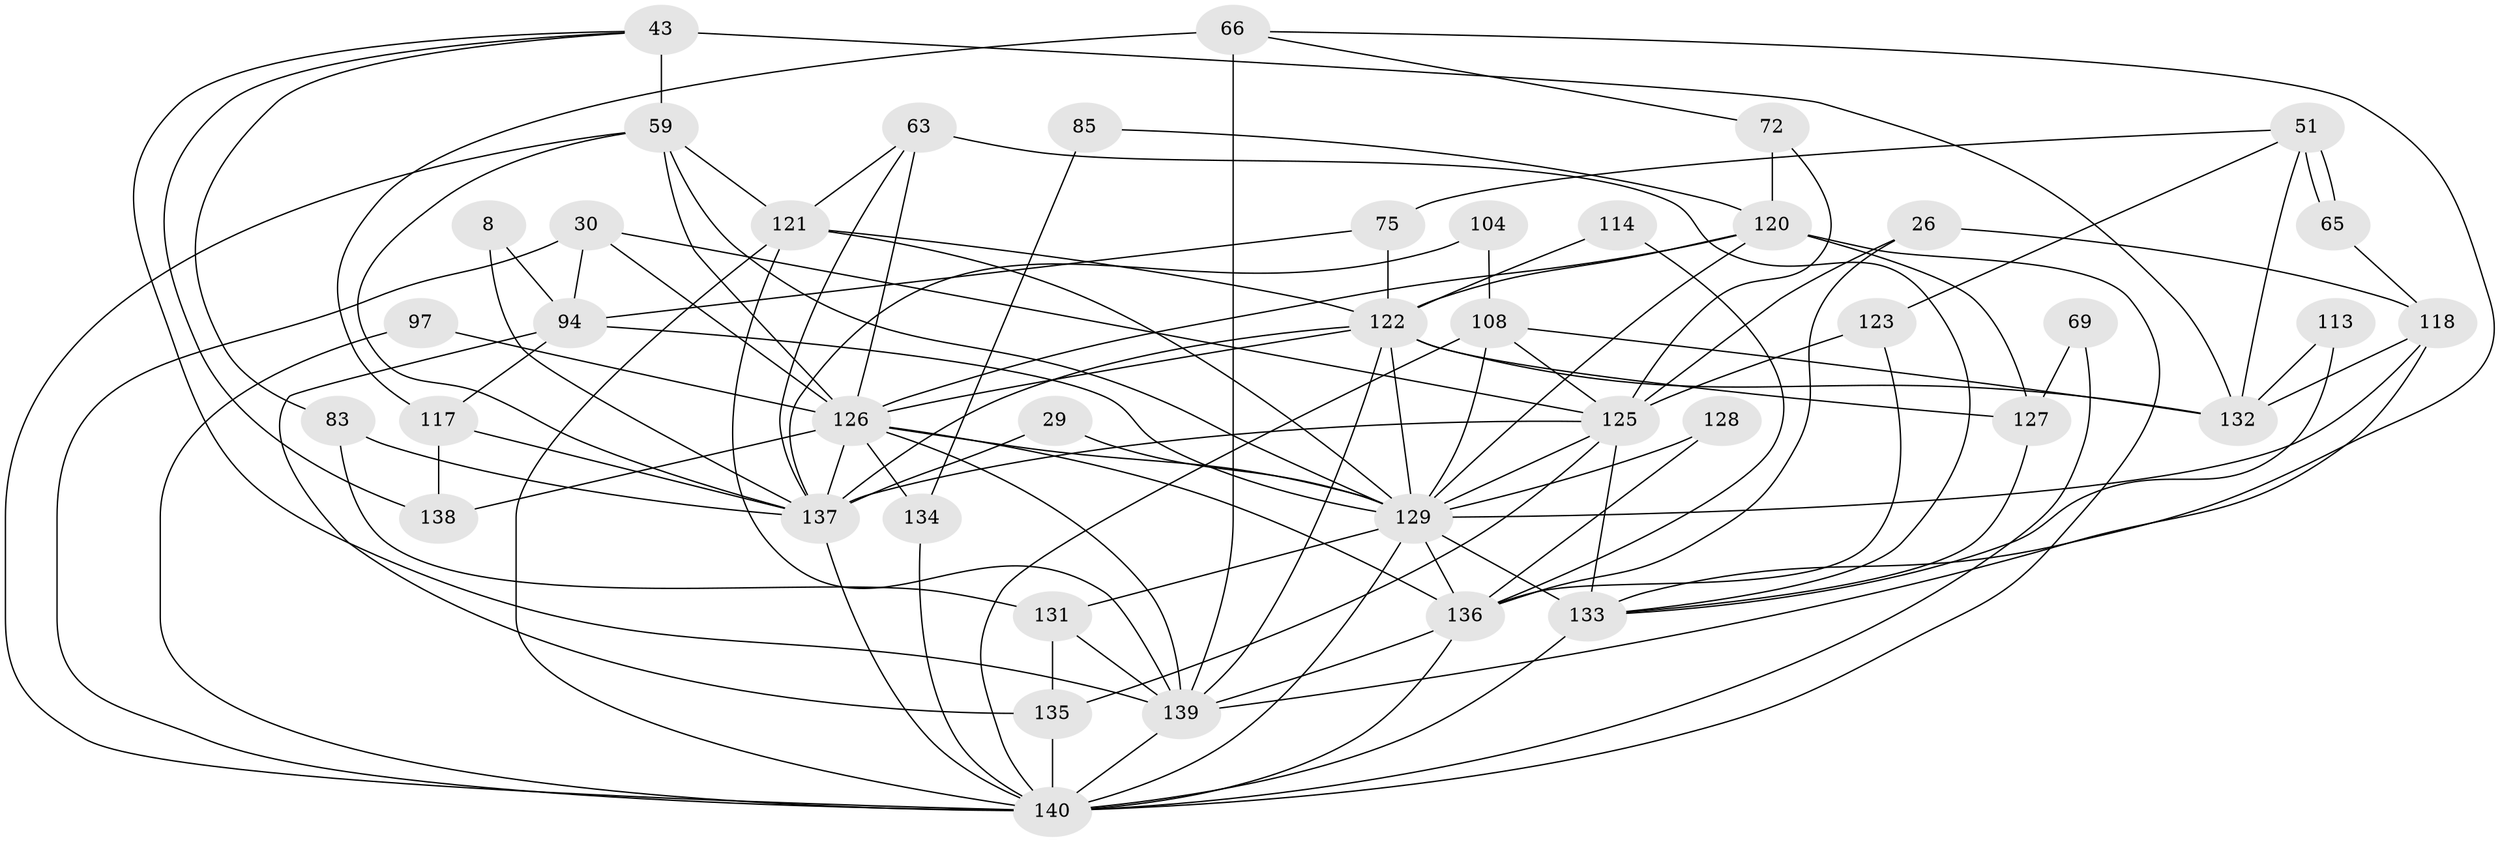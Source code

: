 // original degree distribution, {2: 0.14285714285714285, 4: 0.32142857142857145, 5: 0.15, 3: 0.2357142857142857, 6: 0.1, 8: 0.02142857142857143, 7: 0.02857142857142857}
// Generated by graph-tools (version 1.1) at 2025/52/03/04/25 21:52:26]
// undirected, 42 vertices, 108 edges
graph export_dot {
graph [start="1"]
  node [color=gray90,style=filled];
  8;
  26 [super="+16"];
  29;
  30;
  43 [super="+36"];
  51;
  59 [super="+39+46+58"];
  63;
  65 [super="+19"];
  66 [super="+37"];
  69;
  72;
  75;
  83;
  85;
  94 [super="+15"];
  97;
  104;
  108 [super="+91"];
  113;
  114;
  117;
  118 [super="+14"];
  120 [super="+25+27+56"];
  121 [super="+64"];
  122 [super="+84+70+87+109+119"];
  123 [super="+33"];
  125 [super="+103+40"];
  126 [super="+76+41+116"];
  127 [super="+100"];
  128;
  129 [super="+110+107+115+124"];
  131;
  132 [super="+96+112"];
  133 [super="+74+92"];
  134 [super="+102"];
  135 [super="+31"];
  136 [super="+13+98+111"];
  137 [super="+61+57+28+81+68"];
  138;
  139 [super="+93"];
  140 [super="+99+80+130"];
  8 -- 94;
  8 -- 137;
  26 -- 125;
  26 -- 118 [weight=2];
  26 -- 136 [weight=2];
  29 -- 137;
  29 -- 129;
  30 -- 94 [weight=2];
  30 -- 126;
  30 -- 140;
  30 -- 125;
  43 -- 83;
  43 -- 138;
  43 -- 59 [weight=3];
  43 -- 132;
  43 -- 139;
  51 -- 75;
  51 -- 65 [weight=2];
  51 -- 65;
  51 -- 123;
  51 -- 132;
  59 -- 137;
  59 -- 121 [weight=3];
  59 -- 126 [weight=2];
  59 -- 140;
  59 -- 129;
  63 -- 126;
  63 -- 121;
  63 -- 137;
  63 -- 133 [weight=2];
  65 -- 118;
  66 -- 117;
  66 -- 72;
  66 -- 133;
  66 -- 139 [weight=2];
  69 -- 127;
  69 -- 140;
  72 -- 120;
  72 -- 125;
  75 -- 94;
  75 -- 122;
  83 -- 131;
  83 -- 137;
  85 -- 134;
  85 -- 120;
  94 -- 117 [weight=2];
  94 -- 135;
  94 -- 129 [weight=2];
  97 -- 140;
  97 -- 126;
  104 -- 108;
  104 -- 137;
  108 -- 140;
  108 -- 129 [weight=3];
  108 -- 132 [weight=2];
  108 -- 125;
  113 -- 132;
  113 -- 133;
  114 -- 122;
  114 -- 136 [weight=2];
  117 -- 138;
  117 -- 137 [weight=3];
  118 -- 129;
  118 -- 132;
  118 -- 139;
  120 -- 127 [weight=2];
  120 -- 140 [weight=2];
  120 -- 122;
  120 -- 129 [weight=2];
  120 -- 126;
  121 -- 140 [weight=2];
  121 -- 129 [weight=2];
  121 -- 122;
  121 -- 139;
  122 -- 126 [weight=5];
  122 -- 137 [weight=3];
  122 -- 127 [weight=2];
  122 -- 129 [weight=8];
  122 -- 132;
  122 -- 139;
  123 -- 136;
  123 -- 125;
  125 -- 137 [weight=4];
  125 -- 133;
  125 -- 135;
  125 -- 129 [weight=4];
  126 -- 134 [weight=2];
  126 -- 136 [weight=6];
  126 -- 138;
  126 -- 139 [weight=2];
  126 -- 129 [weight=4];
  126 -- 137 [weight=2];
  127 -- 133;
  128 -- 136 [weight=2];
  128 -- 129;
  129 -- 131 [weight=2];
  129 -- 136 [weight=3];
  129 -- 140 [weight=2];
  129 -- 133 [weight=5];
  131 -- 135;
  131 -- 139 [weight=2];
  133 -- 140;
  134 -- 140 [weight=2];
  135 -- 140 [weight=2];
  136 -- 140 [weight=4];
  136 -- 139;
  137 -- 140 [weight=4];
  139 -- 140 [weight=2];
}
